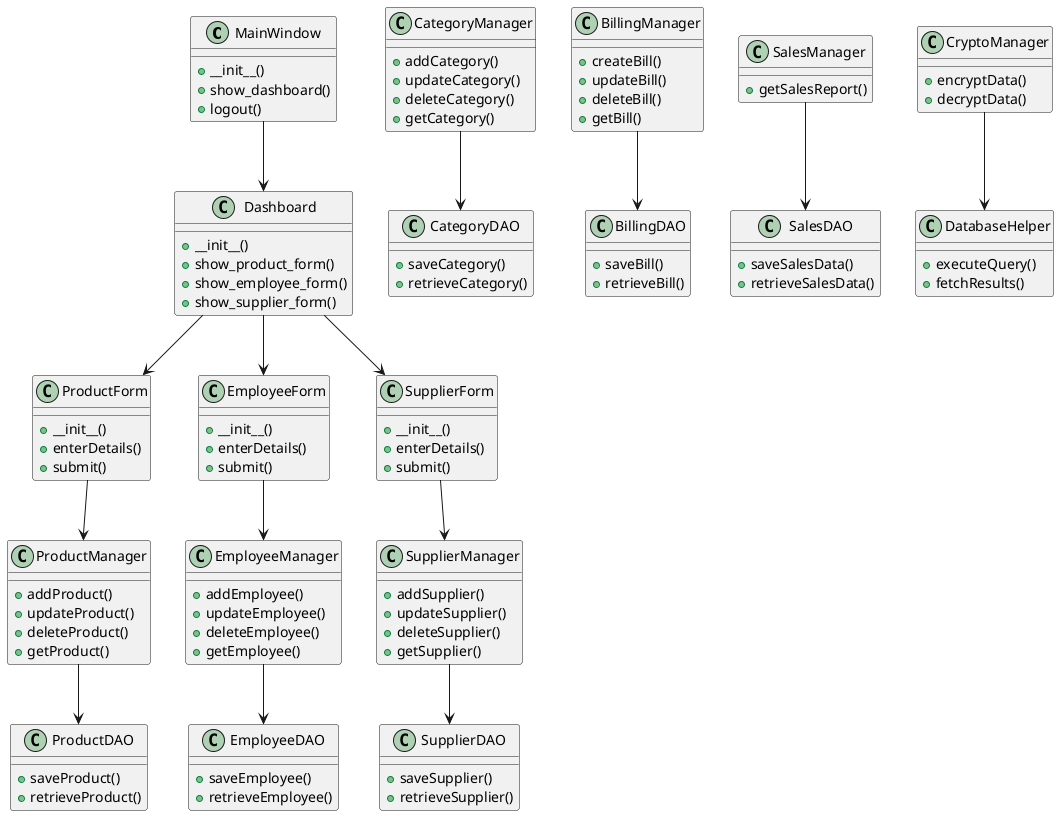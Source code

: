 @startuml
class MainWindow {
  + __init__()
  + show_dashboard()
  + logout()
}

class Dashboard {
  + __init__()
  + show_product_form()
  + show_employee_form()
  + show_supplier_form()
}

class ProductForm {
  + __init__()
  + enterDetails()
  + submit()
}

class EmployeeForm {
  + __init__()
  + enterDetails()
  + submit()
}

class SupplierForm {
  + __init__()
  + enterDetails()
  + submit()
}

class ProductManager {
  + addProduct()
  + updateProduct()
  + deleteProduct()
  + getProduct()
}

class EmployeeManager {
  + addEmployee()
  + updateEmployee()
  + deleteEmployee()
  + getEmployee()
}

class SupplierManager {
  + addSupplier()
  + updateSupplier()
  + deleteSupplier()
  + getSupplier()
}

class CategoryManager {
  + addCategory()
  + updateCategory()
  + deleteCategory()
  + getCategory()
}

class BillingManager {
  + createBill()
  + updateBill()
  + deleteBill()
  + getBill()
}

class SalesManager {
  + getSalesReport()
}

class DatabaseHelper {
  + executeQuery()
  + fetchResults()
}

class ProductDAO {
  + saveProduct()
  + retrieveProduct()
}

class EmployeeDAO {
  + saveEmployee()
  + retrieveEmployee()
}

class SupplierDAO {
  + saveSupplier()
  + retrieveSupplier()
}

class CategoryDAO {
  + saveCategory()
  + retrieveCategory()
}

class BillingDAO {
  + saveBill()
  + retrieveBill()
}

class SalesDAO {
  + saveSalesData()
  + retrieveSalesData()
}

class CryptoManager {
  + encryptData()
  + decryptData()
}

MainWindow --> Dashboard
Dashboard --> ProductForm
Dashboard --> EmployeeForm
Dashboard --> SupplierForm
ProductForm --> ProductManager
EmployeeForm --> EmployeeManager
SupplierForm --> SupplierManager
ProductManager --> ProductDAO
EmployeeManager --> EmployeeDAO
SupplierManager --> SupplierDAO
CategoryManager --> CategoryDAO
BillingManager --> BillingDAO
SalesManager --> SalesDAO
CryptoManager --> DatabaseHelper
@enduml
